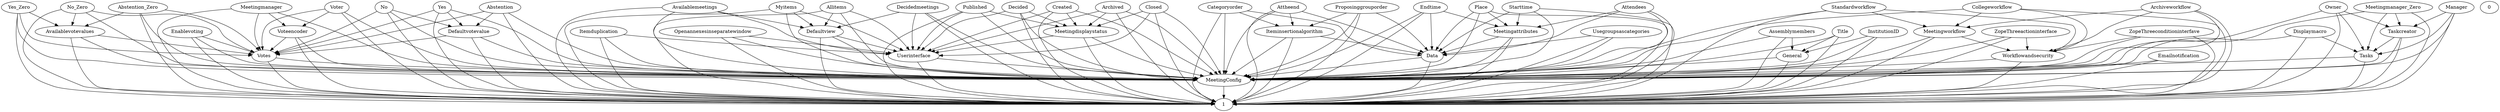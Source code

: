digraph G {
  Voter;
  Owner;
  Availablevotevalues;
  Published;
  Openannexesinseparatewindow;
  Categoryorder;
  General;
  Displaymacro;
  Iteminsertionalgorithm;
  No;
  Collegeworkflow;
  Archiveworkflow;
  Workflowandsecurity;
  1;
  Defaultview;
  Taskcreator;
  Enablevoting;
  Meetingmanager_Zero;
  Userinterface;
  Assemblymembers;
  Endtime;
  Manager;
  Decided;
  Place;
  Attheend;
  Title;
  Created;
  InstitutionID;
  Proposinggrouporder;
  Votes;
  ZopeThreeconditioninterfave;
  Data;
  Tasks;
  No_Zero;
  Usegroupsascategories;
  Yes_Zero;
  Defaultvotevalue;
  Emailnotification;
  Allitems;
  Decidedmeetings;
  Meetingworkflow;
  Archived;
  0;
  MeetingConfig;
  Yes;
  Meetingdisplaystatus;
  Availablemeetings;
  Meetingattributes;
  Voteencoder;
  ZopeThreeactioninterface;
  Starttime;
  Abstention_Zero;
  Closed;
  Abstention;
  Standardworkflow;
  Attendees;
  Itemduplication;
  Meetingmanager;
  Myitems;
  Iteminsertionalgorithm -> Data;
  Manager -> Taskcreator;
  MeetingConfig -> 1;
  Archived -> Meetingdisplaystatus;
  Workflowandsecurity -> MeetingConfig;
  Allitems -> Defaultview;
  No_Zero -> Availablevotevalues;
  Endtime -> Meetingattributes;
  ZopeThreeconditioninterfave -> Workflowandsecurity;
  Title -> General;
  Voter -> Voteencoder;
  Meetingattributes -> Data;
  General -> MeetingConfig;
  Defaultview -> Userinterface;
  Attendees -> Meetingattributes;
  Assemblymembers -> General;
  Displaymacro -> Tasks;
  Itemduplication -> Userinterface;
  Place -> Meetingattributes;
  Proposinggrouporder -> Iteminsertionalgorithm;
  Categoryorder -> Iteminsertionalgorithm;
  Votes -> MeetingConfig;
  Starttime -> Meetingattributes;
  Myitems -> Defaultview;
  Created -> Meetingdisplaystatus;
  Data -> MeetingConfig;
  Published -> Meetingdisplaystatus;
  Yes -> Defaultvotevalue;
  Meetingmanager -> Voteencoder;
  Taskcreator -> Tasks;
  InstitutionID -> General;
  Meetingworkflow -> Workflowandsecurity;
  Usegroupsascategories -> Data;
  Enablevoting -> Votes;
  Meetingdisplaystatus -> Userinterface;
  Abstention -> Defaultvotevalue;
  Yes_Zero -> Availablevotevalues;
  Abstention_Zero -> Availablevotevalues;
  Archiveworkflow -> Meetingworkflow;
  ZopeThreeactioninterface -> Workflowandsecurity;
  Attheend -> Iteminsertionalgorithm;
  Standardworkflow -> Meetingworkflow;
  No -> Defaultvotevalue;
  Collegeworkflow -> Meetingworkflow;
  Availablemeetings -> Defaultview;
  Decidedmeetings -> Defaultview;
  Decided -> Meetingdisplaystatus;
  Defaultvotevalue -> Votes;
  Voteencoder -> Votes;
  Tasks -> MeetingConfig;
  Emailnotification -> MeetingConfig;
  Openannexesinseparatewindow -> Userinterface;
  Closed -> Meetingdisplaystatus;
  Availablevotevalues -> Votes;
  Owner -> Taskcreator;
  Userinterface -> MeetingConfig;
  Meetingmanager_Zero -> Taskcreator;
  Voter -> Votes;
  Owner -> Tasks;
  Availablevotevalues -> MeetingConfig;
  Published -> Userinterface;
  Openannexesinseparatewindow -> MeetingConfig;
  Categoryorder -> Data;
  General -> 1;
  Displaymacro -> MeetingConfig;
  Iteminsertionalgorithm -> MeetingConfig;
  No -> Votes;
  Collegeworkflow -> Workflowandsecurity;
  Archiveworkflow -> Workflowandsecurity;
  Workflowandsecurity -> 1;
  Defaultview -> MeetingConfig;
  Taskcreator -> MeetingConfig;
  Enablevoting -> MeetingConfig;
  Meetingmanager_Zero -> Tasks;
  Meetingmanager_Zero -> MeetingConfig;
  Userinterface -> 1;
  Assemblymembers -> 1;
  Assemblymembers -> MeetingConfig;
  Endtime -> Data;
  Manager -> Tasks;
  Manager -> MeetingConfig;
  Decided -> Userinterface;
  Place -> Data;
  Attheend -> Data;
  Attheend -> MeetingConfig;
  Title -> 1;
  Title -> MeetingConfig;
  Created -> Userinterface;
  InstitutionID -> 1;
  InstitutionID -> MeetingConfig;
  Proposinggrouporder -> Data;
  Proposinggrouporder -> MeetingConfig;
  Votes -> 1;
  ZopeThreeconditioninterfave -> 1;
  ZopeThreeconditioninterfave -> MeetingConfig;
  Data -> 1;
  Tasks -> 1;
  No_Zero -> Votes;
  No_Zero -> MeetingConfig;
  Usegroupsascategories -> 1;
  Usegroupsascategories -> MeetingConfig;
  Yes_Zero -> Votes;
  Yes_Zero -> MeetingConfig;
  Defaultvotevalue -> 1;
  Defaultvotevalue -> MeetingConfig;
  Emailnotification -> 1;
  Allitems -> Userinterface;
  Allitems -> MeetingConfig;
  Decidedmeetings -> Userinterface;
  Decidedmeetings -> MeetingConfig;
  Meetingworkflow -> 1;
  Meetingworkflow -> MeetingConfig;
  Archived -> Userinterface;
  Yes -> Votes;
  Yes -> MeetingConfig;
  Yes -> 1;
  Meetingdisplaystatus -> 1;
  Meetingdisplaystatus -> MeetingConfig;
  Availablemeetings -> Userinterface;
  Availablemeetings -> MeetingConfig;
  Meetingattributes -> 1;
  Meetingattributes -> MeetingConfig;
  Voteencoder -> 1;
  Voteencoder -> MeetingConfig;
  ZopeThreeactioninterface -> 1;
  ZopeThreeactioninterface -> MeetingConfig;
  Starttime -> Data;
  Starttime -> MeetingConfig;
  Starttime -> 1;
  Abstention_Zero -> Votes;
  Abstention_Zero -> MeetingConfig;
  Closed -> Userinterface;
  Closed -> MeetingConfig;
  Closed -> 1;
  Abstention -> Votes;
  Abstention -> MeetingConfig;
  Abstention -> 1;
  Standardworkflow -> Workflowandsecurity;
  Standardworkflow -> MeetingConfig;
  Standardworkflow -> 1;
  Attendees -> Data;
  Attendees -> MeetingConfig;
  Attendees -> 1;
  Itemduplication -> 1;
  Itemduplication -> MeetingConfig;
  Meetingmanager -> Votes;
  Meetingmanager -> MeetingConfig;
  Meetingmanager -> 1;
  Myitems -> Userinterface;
  Myitems -> MeetingConfig;
  Voter -> MeetingConfig;
  Voter -> 1;
  Owner -> 1;
  Owner -> MeetingConfig;
  Availablevotevalues -> 1;
  Published -> MeetingConfig;
  Published -> 1;
  Openannexesinseparatewindow -> 1;
  Categoryorder -> 1;
  Categoryorder -> MeetingConfig;
  Displaymacro -> 1;
  Iteminsertionalgorithm -> 1;
  No -> MeetingConfig;
  No -> 1;
  Collegeworkflow -> MeetingConfig;
  Collegeworkflow -> 1;
  Archiveworkflow -> MeetingConfig;
  Archiveworkflow -> 1;
  Defaultview -> 1;
  Taskcreator -> 1;
  Enablevoting -> 1;
  Meetingmanager_Zero -> 1;
  Endtime -> MeetingConfig;
  Endtime -> 1;
  Manager -> 1;
  Decided -> MeetingConfig;
  Decided -> 1;
  Place -> MeetingConfig;
  Place -> 1;
  Attheend -> 1;
  Created -> MeetingConfig;
  Created -> 1;
  Proposinggrouporder -> 1;
  No_Zero -> 1;
  Yes_Zero -> 1;
  Allitems -> 1;
  Decidedmeetings -> 1;
  Archived -> MeetingConfig;
  Archived -> 1;
  Availablemeetings -> 1;
  Abstention_Zero -> 1;
  Myitems -> 1;
}
